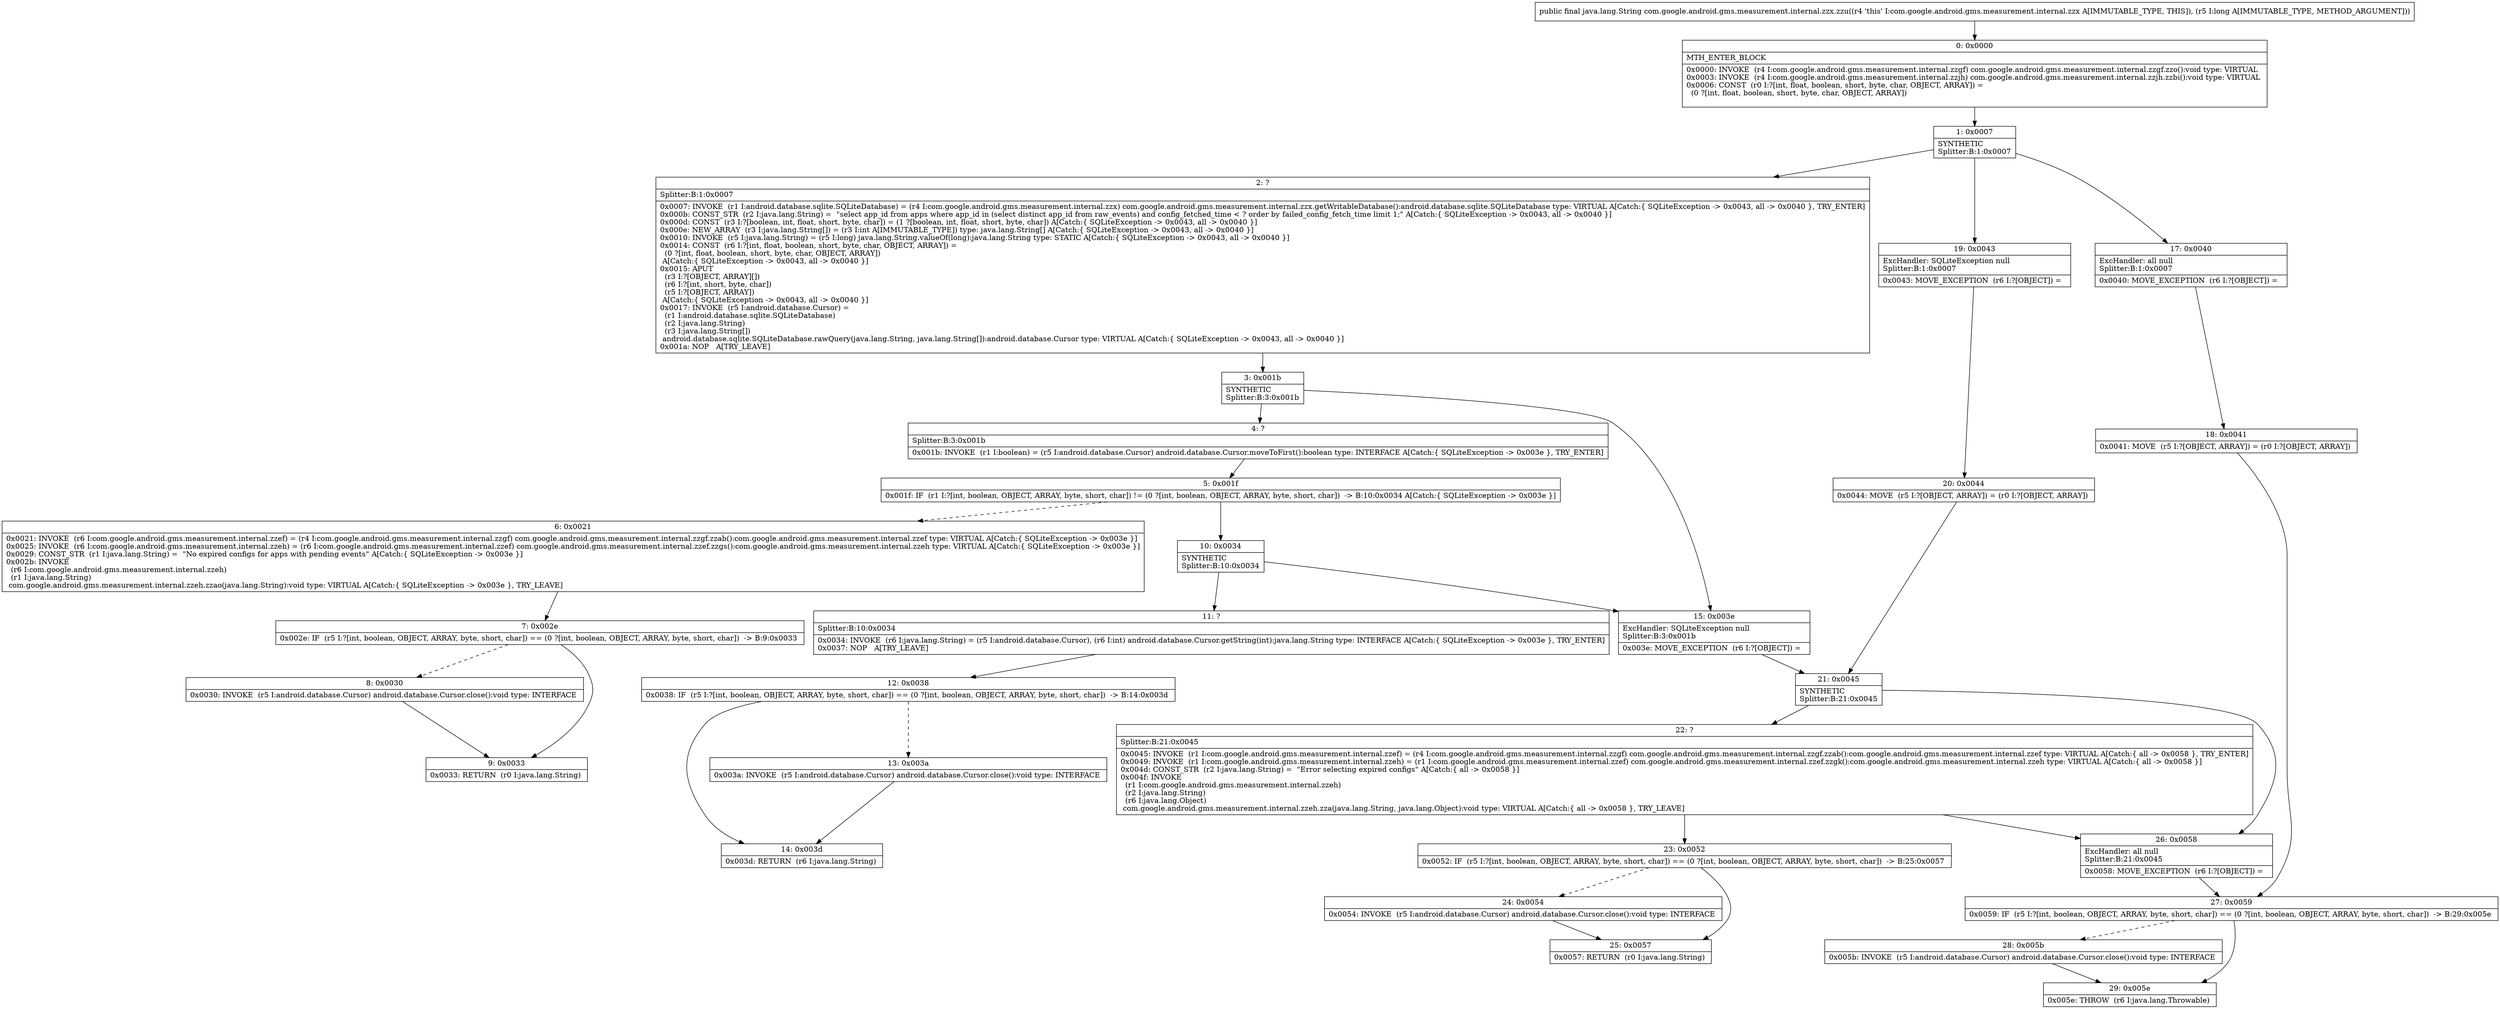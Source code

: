 digraph "CFG forcom.google.android.gms.measurement.internal.zzx.zzu(J)Ljava\/lang\/String;" {
Node_0 [shape=record,label="{0\:\ 0x0000|MTH_ENTER_BLOCK\l|0x0000: INVOKE  (r4 I:com.google.android.gms.measurement.internal.zzgf) com.google.android.gms.measurement.internal.zzgf.zzo():void type: VIRTUAL \l0x0003: INVOKE  (r4 I:com.google.android.gms.measurement.internal.zzjh) com.google.android.gms.measurement.internal.zzjh.zzbi():void type: VIRTUAL \l0x0006: CONST  (r0 I:?[int, float, boolean, short, byte, char, OBJECT, ARRAY]) = \l  (0 ?[int, float, boolean, short, byte, char, OBJECT, ARRAY])\l \l}"];
Node_1 [shape=record,label="{1\:\ 0x0007|SYNTHETIC\lSplitter:B:1:0x0007\l}"];
Node_2 [shape=record,label="{2\:\ ?|Splitter:B:1:0x0007\l|0x0007: INVOKE  (r1 I:android.database.sqlite.SQLiteDatabase) = (r4 I:com.google.android.gms.measurement.internal.zzx) com.google.android.gms.measurement.internal.zzx.getWritableDatabase():android.database.sqlite.SQLiteDatabase type: VIRTUAL A[Catch:\{ SQLiteException \-\> 0x0043, all \-\> 0x0040 \}, TRY_ENTER]\l0x000b: CONST_STR  (r2 I:java.lang.String) =  \"select app_id from apps where app_id in (select distinct app_id from raw_events) and config_fetched_time \< ? order by failed_config_fetch_time limit 1;\" A[Catch:\{ SQLiteException \-\> 0x0043, all \-\> 0x0040 \}]\l0x000d: CONST  (r3 I:?[boolean, int, float, short, byte, char]) = (1 ?[boolean, int, float, short, byte, char]) A[Catch:\{ SQLiteException \-\> 0x0043, all \-\> 0x0040 \}]\l0x000e: NEW_ARRAY  (r3 I:java.lang.String[]) = (r3 I:int A[IMMUTABLE_TYPE]) type: java.lang.String[] A[Catch:\{ SQLiteException \-\> 0x0043, all \-\> 0x0040 \}]\l0x0010: INVOKE  (r5 I:java.lang.String) = (r5 I:long) java.lang.String.valueOf(long):java.lang.String type: STATIC A[Catch:\{ SQLiteException \-\> 0x0043, all \-\> 0x0040 \}]\l0x0014: CONST  (r6 I:?[int, float, boolean, short, byte, char, OBJECT, ARRAY]) = \l  (0 ?[int, float, boolean, short, byte, char, OBJECT, ARRAY])\l A[Catch:\{ SQLiteException \-\> 0x0043, all \-\> 0x0040 \}]\l0x0015: APUT  \l  (r3 I:?[OBJECT, ARRAY][])\l  (r6 I:?[int, short, byte, char])\l  (r5 I:?[OBJECT, ARRAY])\l A[Catch:\{ SQLiteException \-\> 0x0043, all \-\> 0x0040 \}]\l0x0017: INVOKE  (r5 I:android.database.Cursor) = \l  (r1 I:android.database.sqlite.SQLiteDatabase)\l  (r2 I:java.lang.String)\l  (r3 I:java.lang.String[])\l android.database.sqlite.SQLiteDatabase.rawQuery(java.lang.String, java.lang.String[]):android.database.Cursor type: VIRTUAL A[Catch:\{ SQLiteException \-\> 0x0043, all \-\> 0x0040 \}]\l0x001a: NOP   A[TRY_LEAVE]\l}"];
Node_3 [shape=record,label="{3\:\ 0x001b|SYNTHETIC\lSplitter:B:3:0x001b\l}"];
Node_4 [shape=record,label="{4\:\ ?|Splitter:B:3:0x001b\l|0x001b: INVOKE  (r1 I:boolean) = (r5 I:android.database.Cursor) android.database.Cursor.moveToFirst():boolean type: INTERFACE A[Catch:\{ SQLiteException \-\> 0x003e \}, TRY_ENTER]\l}"];
Node_5 [shape=record,label="{5\:\ 0x001f|0x001f: IF  (r1 I:?[int, boolean, OBJECT, ARRAY, byte, short, char]) != (0 ?[int, boolean, OBJECT, ARRAY, byte, short, char])  \-\> B:10:0x0034 A[Catch:\{ SQLiteException \-\> 0x003e \}]\l}"];
Node_6 [shape=record,label="{6\:\ 0x0021|0x0021: INVOKE  (r6 I:com.google.android.gms.measurement.internal.zzef) = (r4 I:com.google.android.gms.measurement.internal.zzgf) com.google.android.gms.measurement.internal.zzgf.zzab():com.google.android.gms.measurement.internal.zzef type: VIRTUAL A[Catch:\{ SQLiteException \-\> 0x003e \}]\l0x0025: INVOKE  (r6 I:com.google.android.gms.measurement.internal.zzeh) = (r6 I:com.google.android.gms.measurement.internal.zzef) com.google.android.gms.measurement.internal.zzef.zzgs():com.google.android.gms.measurement.internal.zzeh type: VIRTUAL A[Catch:\{ SQLiteException \-\> 0x003e \}]\l0x0029: CONST_STR  (r1 I:java.lang.String) =  \"No expired configs for apps with pending events\" A[Catch:\{ SQLiteException \-\> 0x003e \}]\l0x002b: INVOKE  \l  (r6 I:com.google.android.gms.measurement.internal.zzeh)\l  (r1 I:java.lang.String)\l com.google.android.gms.measurement.internal.zzeh.zzao(java.lang.String):void type: VIRTUAL A[Catch:\{ SQLiteException \-\> 0x003e \}, TRY_LEAVE]\l}"];
Node_7 [shape=record,label="{7\:\ 0x002e|0x002e: IF  (r5 I:?[int, boolean, OBJECT, ARRAY, byte, short, char]) == (0 ?[int, boolean, OBJECT, ARRAY, byte, short, char])  \-\> B:9:0x0033 \l}"];
Node_8 [shape=record,label="{8\:\ 0x0030|0x0030: INVOKE  (r5 I:android.database.Cursor) android.database.Cursor.close():void type: INTERFACE \l}"];
Node_9 [shape=record,label="{9\:\ 0x0033|0x0033: RETURN  (r0 I:java.lang.String) \l}"];
Node_10 [shape=record,label="{10\:\ 0x0034|SYNTHETIC\lSplitter:B:10:0x0034\l}"];
Node_11 [shape=record,label="{11\:\ ?|Splitter:B:10:0x0034\l|0x0034: INVOKE  (r6 I:java.lang.String) = (r5 I:android.database.Cursor), (r6 I:int) android.database.Cursor.getString(int):java.lang.String type: INTERFACE A[Catch:\{ SQLiteException \-\> 0x003e \}, TRY_ENTER]\l0x0037: NOP   A[TRY_LEAVE]\l}"];
Node_12 [shape=record,label="{12\:\ 0x0038|0x0038: IF  (r5 I:?[int, boolean, OBJECT, ARRAY, byte, short, char]) == (0 ?[int, boolean, OBJECT, ARRAY, byte, short, char])  \-\> B:14:0x003d \l}"];
Node_13 [shape=record,label="{13\:\ 0x003a|0x003a: INVOKE  (r5 I:android.database.Cursor) android.database.Cursor.close():void type: INTERFACE \l}"];
Node_14 [shape=record,label="{14\:\ 0x003d|0x003d: RETURN  (r6 I:java.lang.String) \l}"];
Node_15 [shape=record,label="{15\:\ 0x003e|ExcHandler: SQLiteException null\lSplitter:B:3:0x001b\l|0x003e: MOVE_EXCEPTION  (r6 I:?[OBJECT]) =  \l}"];
Node_17 [shape=record,label="{17\:\ 0x0040|ExcHandler: all null\lSplitter:B:1:0x0007\l|0x0040: MOVE_EXCEPTION  (r6 I:?[OBJECT]) =  \l}"];
Node_18 [shape=record,label="{18\:\ 0x0041|0x0041: MOVE  (r5 I:?[OBJECT, ARRAY]) = (r0 I:?[OBJECT, ARRAY]) \l}"];
Node_19 [shape=record,label="{19\:\ 0x0043|ExcHandler: SQLiteException null\lSplitter:B:1:0x0007\l|0x0043: MOVE_EXCEPTION  (r6 I:?[OBJECT]) =  \l}"];
Node_20 [shape=record,label="{20\:\ 0x0044|0x0044: MOVE  (r5 I:?[OBJECT, ARRAY]) = (r0 I:?[OBJECT, ARRAY]) \l}"];
Node_21 [shape=record,label="{21\:\ 0x0045|SYNTHETIC\lSplitter:B:21:0x0045\l}"];
Node_22 [shape=record,label="{22\:\ ?|Splitter:B:21:0x0045\l|0x0045: INVOKE  (r1 I:com.google.android.gms.measurement.internal.zzef) = (r4 I:com.google.android.gms.measurement.internal.zzgf) com.google.android.gms.measurement.internal.zzgf.zzab():com.google.android.gms.measurement.internal.zzef type: VIRTUAL A[Catch:\{ all \-\> 0x0058 \}, TRY_ENTER]\l0x0049: INVOKE  (r1 I:com.google.android.gms.measurement.internal.zzeh) = (r1 I:com.google.android.gms.measurement.internal.zzef) com.google.android.gms.measurement.internal.zzef.zzgk():com.google.android.gms.measurement.internal.zzeh type: VIRTUAL A[Catch:\{ all \-\> 0x0058 \}]\l0x004d: CONST_STR  (r2 I:java.lang.String) =  \"Error selecting expired configs\" A[Catch:\{ all \-\> 0x0058 \}]\l0x004f: INVOKE  \l  (r1 I:com.google.android.gms.measurement.internal.zzeh)\l  (r2 I:java.lang.String)\l  (r6 I:java.lang.Object)\l com.google.android.gms.measurement.internal.zzeh.zza(java.lang.String, java.lang.Object):void type: VIRTUAL A[Catch:\{ all \-\> 0x0058 \}, TRY_LEAVE]\l}"];
Node_23 [shape=record,label="{23\:\ 0x0052|0x0052: IF  (r5 I:?[int, boolean, OBJECT, ARRAY, byte, short, char]) == (0 ?[int, boolean, OBJECT, ARRAY, byte, short, char])  \-\> B:25:0x0057 \l}"];
Node_24 [shape=record,label="{24\:\ 0x0054|0x0054: INVOKE  (r5 I:android.database.Cursor) android.database.Cursor.close():void type: INTERFACE \l}"];
Node_25 [shape=record,label="{25\:\ 0x0057|0x0057: RETURN  (r0 I:java.lang.String) \l}"];
Node_26 [shape=record,label="{26\:\ 0x0058|ExcHandler: all null\lSplitter:B:21:0x0045\l|0x0058: MOVE_EXCEPTION  (r6 I:?[OBJECT]) =  \l}"];
Node_27 [shape=record,label="{27\:\ 0x0059|0x0059: IF  (r5 I:?[int, boolean, OBJECT, ARRAY, byte, short, char]) == (0 ?[int, boolean, OBJECT, ARRAY, byte, short, char])  \-\> B:29:0x005e \l}"];
Node_28 [shape=record,label="{28\:\ 0x005b|0x005b: INVOKE  (r5 I:android.database.Cursor) android.database.Cursor.close():void type: INTERFACE \l}"];
Node_29 [shape=record,label="{29\:\ 0x005e|0x005e: THROW  (r6 I:java.lang.Throwable) \l}"];
MethodNode[shape=record,label="{public final java.lang.String com.google.android.gms.measurement.internal.zzx.zzu((r4 'this' I:com.google.android.gms.measurement.internal.zzx A[IMMUTABLE_TYPE, THIS]), (r5 I:long A[IMMUTABLE_TYPE, METHOD_ARGUMENT])) }"];
MethodNode -> Node_0;
Node_0 -> Node_1;
Node_1 -> Node_2;
Node_1 -> Node_19;
Node_1 -> Node_17;
Node_2 -> Node_3;
Node_3 -> Node_4;
Node_3 -> Node_15;
Node_4 -> Node_5;
Node_5 -> Node_6[style=dashed];
Node_5 -> Node_10;
Node_6 -> Node_7;
Node_7 -> Node_8[style=dashed];
Node_7 -> Node_9;
Node_8 -> Node_9;
Node_10 -> Node_11;
Node_10 -> Node_15;
Node_11 -> Node_12;
Node_12 -> Node_13[style=dashed];
Node_12 -> Node_14;
Node_13 -> Node_14;
Node_15 -> Node_21;
Node_17 -> Node_18;
Node_18 -> Node_27;
Node_19 -> Node_20;
Node_20 -> Node_21;
Node_21 -> Node_22;
Node_21 -> Node_26;
Node_22 -> Node_23;
Node_22 -> Node_26;
Node_23 -> Node_24[style=dashed];
Node_23 -> Node_25;
Node_24 -> Node_25;
Node_26 -> Node_27;
Node_27 -> Node_28[style=dashed];
Node_27 -> Node_29;
Node_28 -> Node_29;
}


